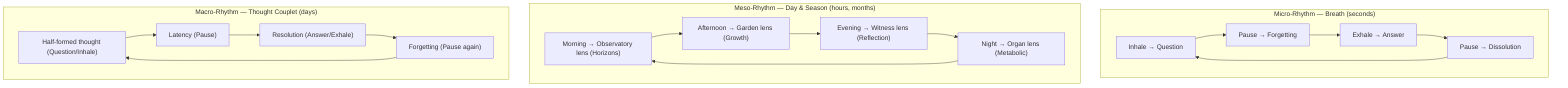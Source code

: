 %% Nested cycles of rhythm
flowchart TD

    subgraph Micro["Micro-Rhythm — Breath (seconds)"]
      A1["Inhale → Question"]
      A2["Pause → Forgetting"]
      A3["Exhale → Answer"]
      A4["Pause → Dissolution"]
      A1 --> A2 --> A3 --> A4 --> A1
    end

    subgraph Meso["Meso-Rhythm — Day & Season (hours, months)"]
      B1["Morning → Observatory lens (Horizons)"]
      B2["Afternoon → Garden lens (Growth)"]
      B3["Evening → Witness lens (Reflection)"]
      B4["Night → Organ lens (Metabolic)"]
      B1 --> B2 --> B3 --> B4 --> B1
    end

    subgraph Macro["Macro-Rhythm — Thought Couplet (days)"]
      C1["Half-formed thought (Question/Inhale)"]
      C2["Latency (Pause)"]
      C3["Resolution (Answer/Exhale)"]
      C4["Forgetting (Pause again)"]
      C1 --> C2 --> C3 --> C4 --> C1
    end